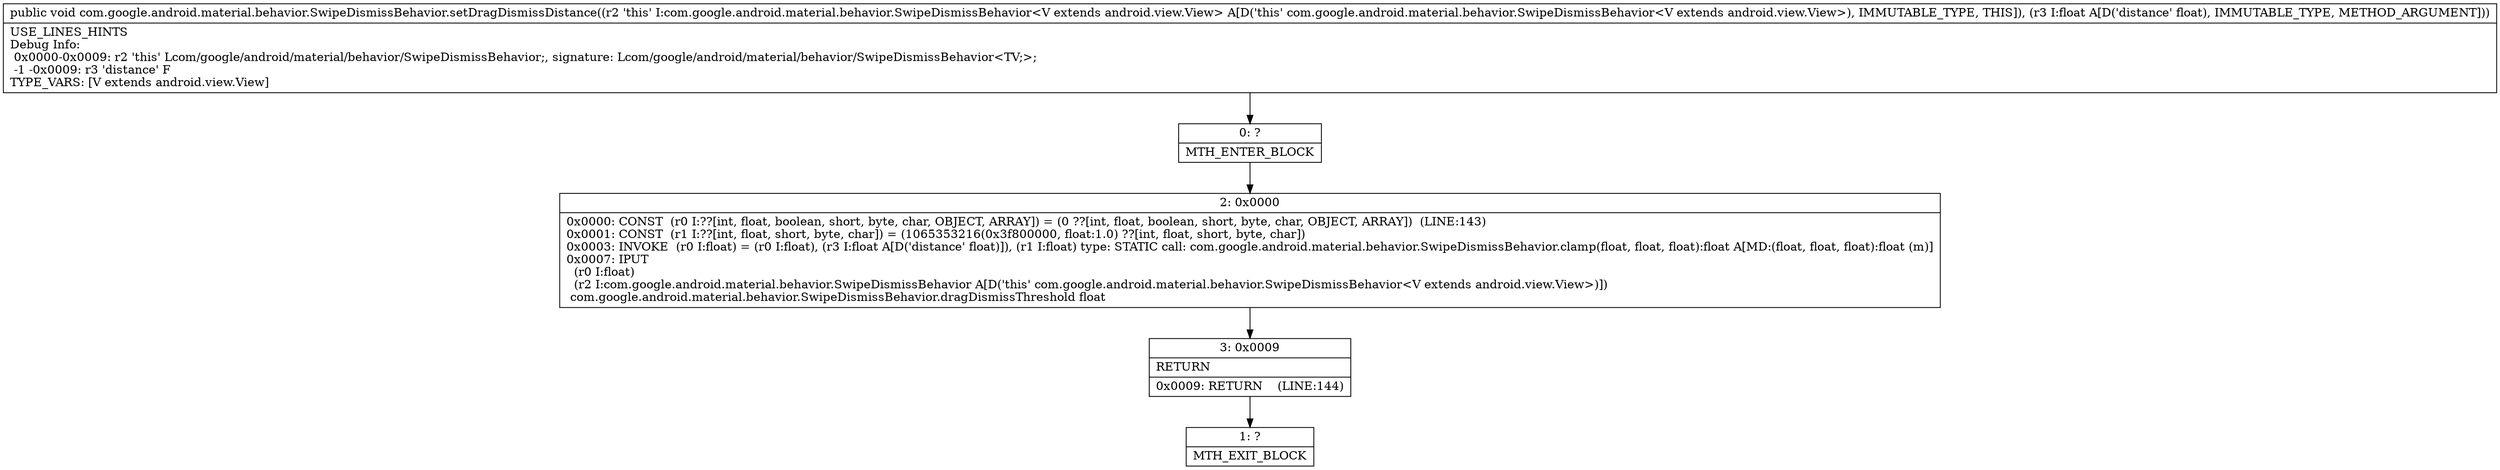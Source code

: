 digraph "CFG forcom.google.android.material.behavior.SwipeDismissBehavior.setDragDismissDistance(F)V" {
Node_0 [shape=record,label="{0\:\ ?|MTH_ENTER_BLOCK\l}"];
Node_2 [shape=record,label="{2\:\ 0x0000|0x0000: CONST  (r0 I:??[int, float, boolean, short, byte, char, OBJECT, ARRAY]) = (0 ??[int, float, boolean, short, byte, char, OBJECT, ARRAY])  (LINE:143)\l0x0001: CONST  (r1 I:??[int, float, short, byte, char]) = (1065353216(0x3f800000, float:1.0) ??[int, float, short, byte, char]) \l0x0003: INVOKE  (r0 I:float) = (r0 I:float), (r3 I:float A[D('distance' float)]), (r1 I:float) type: STATIC call: com.google.android.material.behavior.SwipeDismissBehavior.clamp(float, float, float):float A[MD:(float, float, float):float (m)]\l0x0007: IPUT  \l  (r0 I:float)\l  (r2 I:com.google.android.material.behavior.SwipeDismissBehavior A[D('this' com.google.android.material.behavior.SwipeDismissBehavior\<V extends android.view.View\>)])\l com.google.android.material.behavior.SwipeDismissBehavior.dragDismissThreshold float \l}"];
Node_3 [shape=record,label="{3\:\ 0x0009|RETURN\l|0x0009: RETURN    (LINE:144)\l}"];
Node_1 [shape=record,label="{1\:\ ?|MTH_EXIT_BLOCK\l}"];
MethodNode[shape=record,label="{public void com.google.android.material.behavior.SwipeDismissBehavior.setDragDismissDistance((r2 'this' I:com.google.android.material.behavior.SwipeDismissBehavior\<V extends android.view.View\> A[D('this' com.google.android.material.behavior.SwipeDismissBehavior\<V extends android.view.View\>), IMMUTABLE_TYPE, THIS]), (r3 I:float A[D('distance' float), IMMUTABLE_TYPE, METHOD_ARGUMENT]))  | USE_LINES_HINTS\lDebug Info:\l  0x0000\-0x0009: r2 'this' Lcom\/google\/android\/material\/behavior\/SwipeDismissBehavior;, signature: Lcom\/google\/android\/material\/behavior\/SwipeDismissBehavior\<TV;\>;\l  \-1 \-0x0009: r3 'distance' F\lTYPE_VARS: [V extends android.view.View]\l}"];
MethodNode -> Node_0;Node_0 -> Node_2;
Node_2 -> Node_3;
Node_3 -> Node_1;
}

